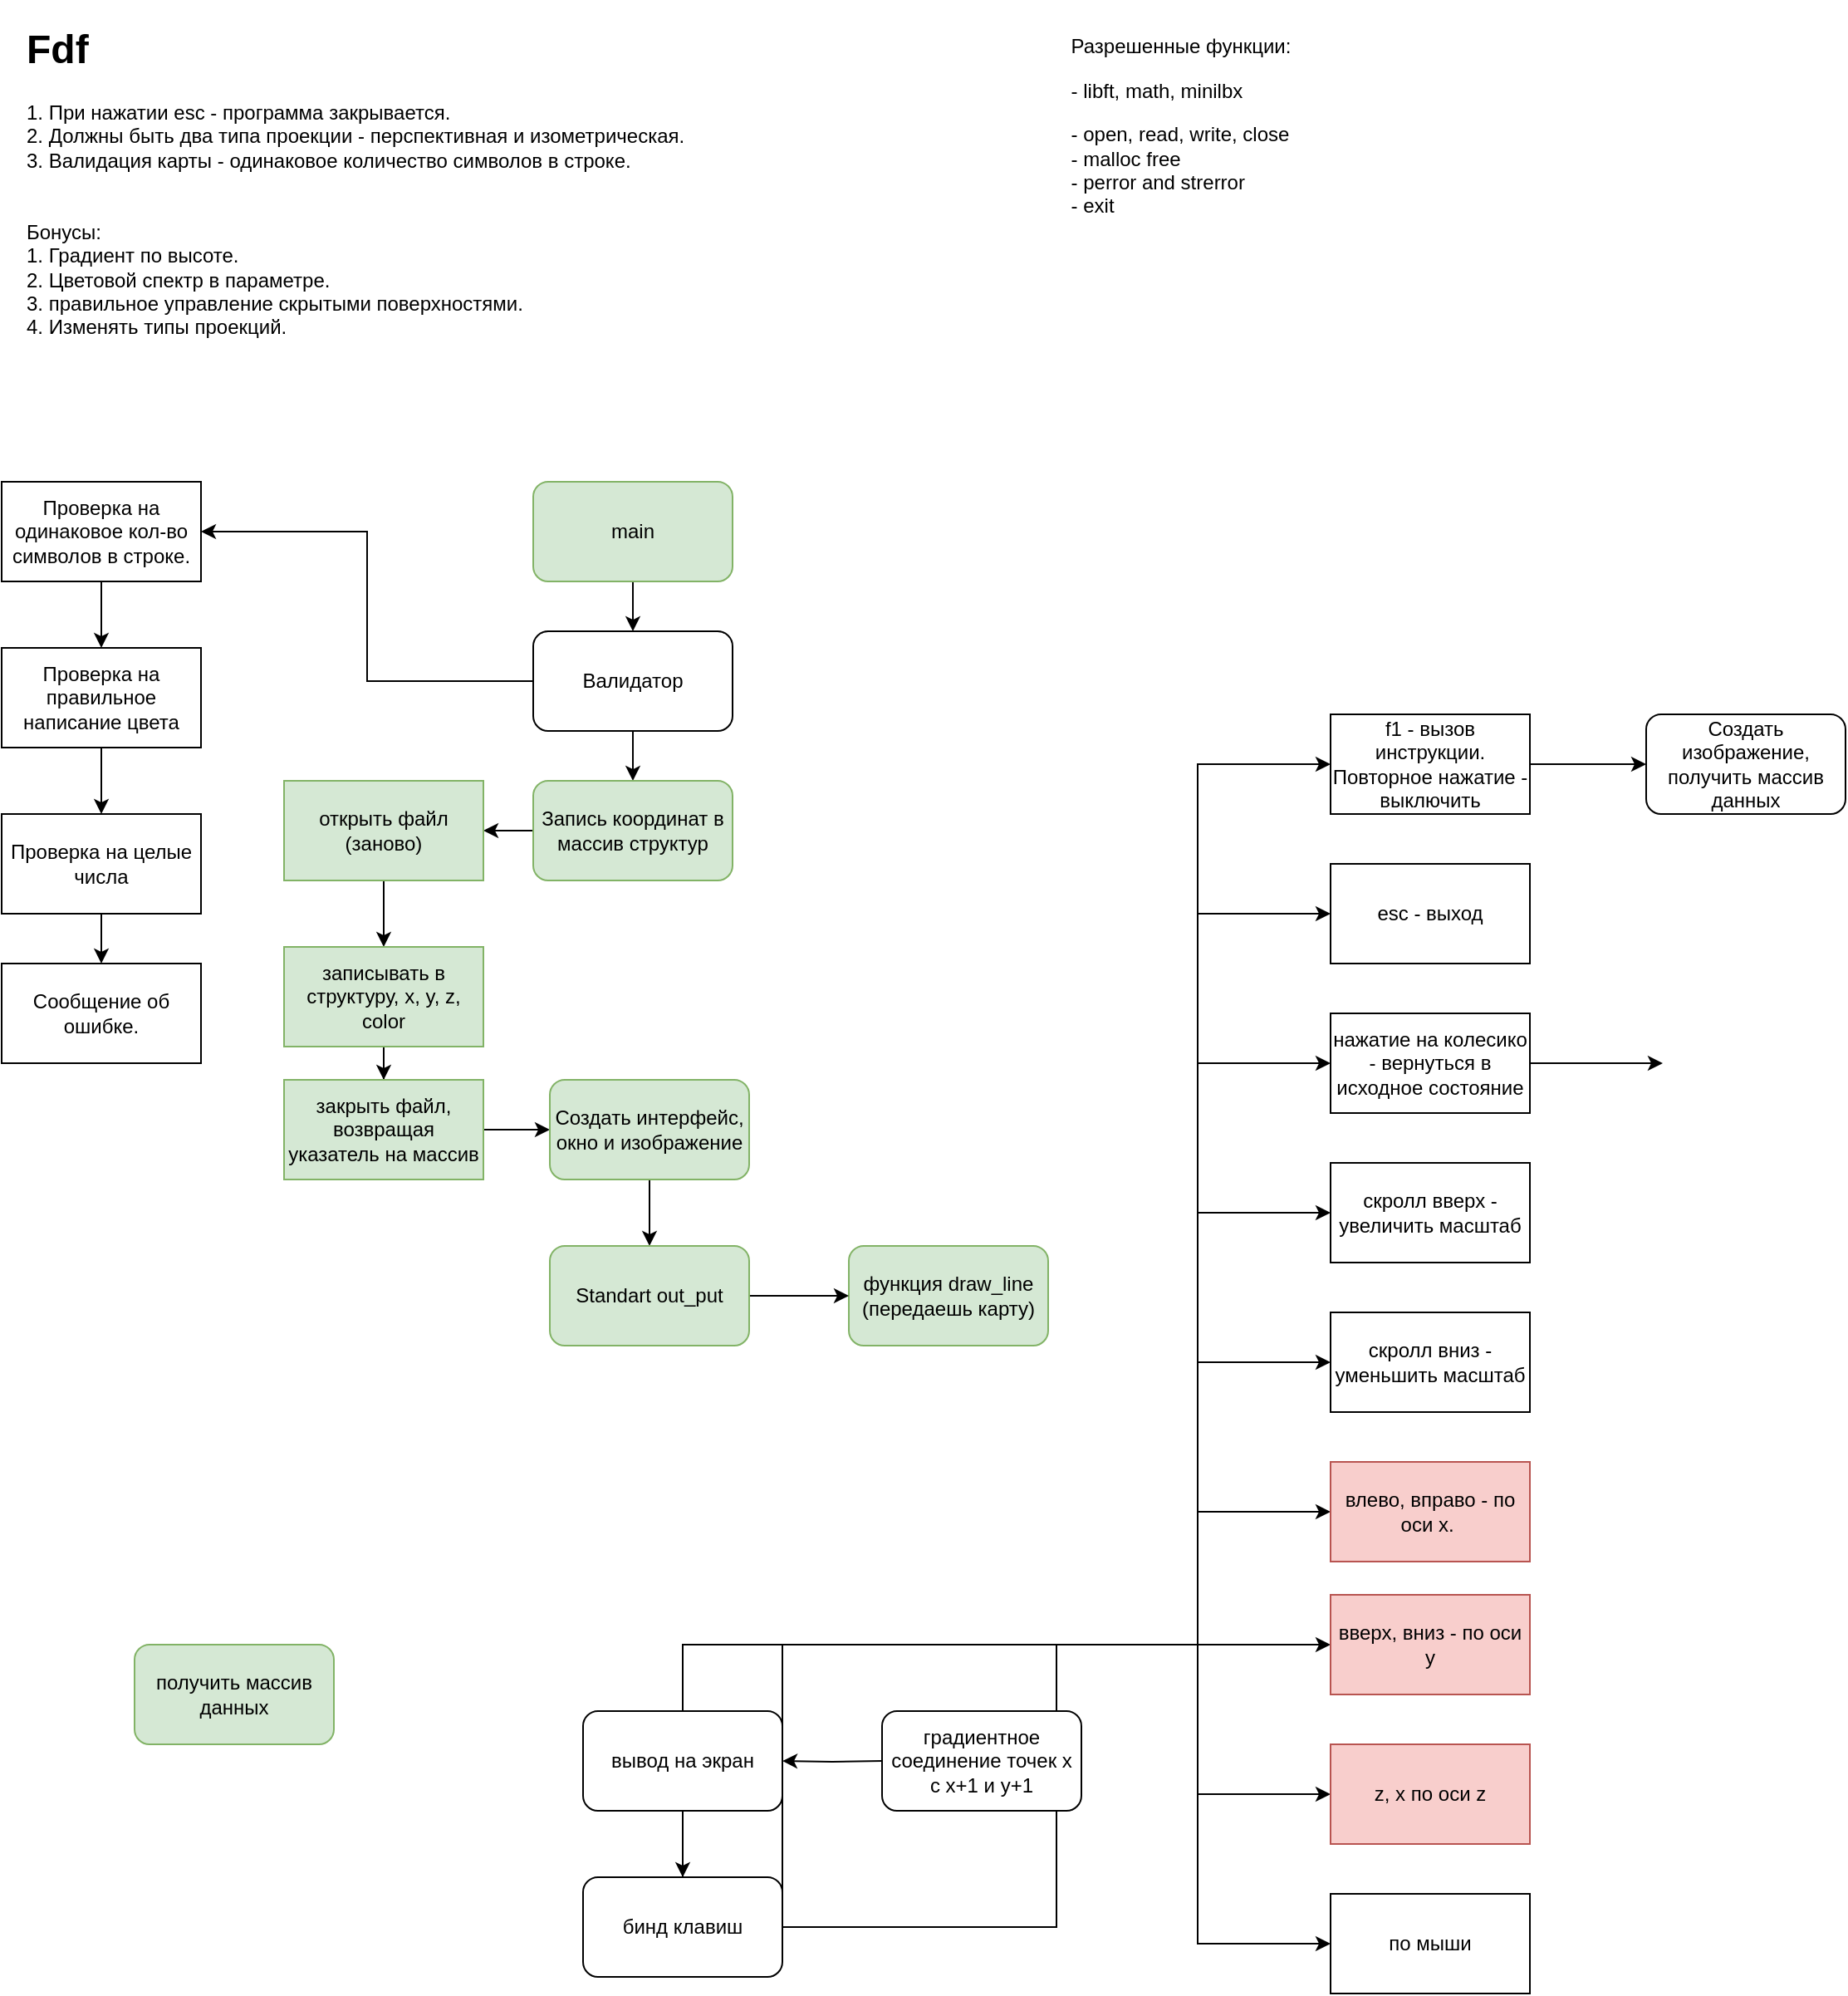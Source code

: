 <mxfile version="10.6.0" type="github"><diagram id="v42kx7biO2deFO37t8zv" name="Page-1"><mxGraphModel dx="1154" dy="1085" grid="1" gridSize="10" guides="1" tooltips="1" connect="1" arrows="1" fold="1" page="1" pageScale="1" pageWidth="850" pageHeight="1100" math="0" shadow="0"><root><mxCell id="0"/><mxCell id="1" parent="0"/><mxCell id="bMH6zzSPCmijD4IpLeof-1" value="&lt;h1&gt;Fdf&lt;/h1&gt;&lt;p&gt;&lt;/p&gt;1. При нажатии esc - программа закрывается.&lt;br&gt;2. Должны быть два типа проекции - перспективная и изометрическая.&lt;br&gt;3. Валидация карты - одинаковое количество символов в строке.&amp;nbsp;&lt;br&gt;&lt;br&gt;&lt;br&gt;Бонусы:&lt;br&gt;1. Градиент по высоте.&lt;br&gt;2. Цветовой спектр в параметре.&lt;br&gt;3. правильное управление скрытыми поверхностями.&amp;nbsp;&lt;br&gt;4. Изменять типы проекций.&lt;br&gt;&lt;br&gt;" style="text;html=1;strokeColor=none;fillColor=none;spacing=5;spacingTop=-20;whiteSpace=wrap;overflow=hidden;rounded=0;" parent="1" vertex="1"><mxGeometry x="40" y="20" width="620" height="210" as="geometry"/></mxCell><mxCell id="bMH6zzSPCmijD4IpLeof-2" value="&lt;p style=&quot;text-align: left&quot;&gt;Разрешенные функции:&lt;/p&gt;&lt;p style=&quot;text-align: left&quot;&gt;- libft, math, minilbx&lt;/p&gt;&lt;span&gt;&lt;div style=&quot;text-align: left&quot;&gt;&lt;span&gt;- open, read, write, close&lt;/span&gt;&lt;/div&gt;&lt;/span&gt;&lt;span&gt;&lt;div style=&quot;text-align: left&quot;&gt;&lt;span&gt;- malloc free&lt;/span&gt;&lt;/div&gt;&lt;/span&gt;&lt;span&gt;&lt;div style=&quot;text-align: left&quot;&gt;&lt;span&gt;- perror and strerror&lt;/span&gt;&lt;/div&gt;&lt;/span&gt;&lt;div style=&quot;text-align: left&quot;&gt;&lt;span&gt;- exit&lt;/span&gt;&lt;/div&gt;" style="text;html=1;strokeColor=none;fillColor=none;align=center;verticalAlign=middle;whiteSpace=wrap;rounded=0;" parent="1" vertex="1"><mxGeometry x="660" y="10" width="160" height="140" as="geometry"/></mxCell><mxCell id="bMH6zzSPCmijD4IpLeof-11" style="edgeStyle=orthogonalEdgeStyle;rounded=0;orthogonalLoop=1;jettySize=auto;html=1;entryX=0.5;entryY=0;entryDx=0;entryDy=0;" parent="1" source="bMH6zzSPCmijD4IpLeof-3" target="bMH6zzSPCmijD4IpLeof-4" edge="1"><mxGeometry relative="1" as="geometry"/></mxCell><mxCell id="bMH6zzSPCmijD4IpLeof-3" value="main" style="rounded=1;whiteSpace=wrap;html=1;fillColor=#d5e8d4;strokeColor=#82b366;" parent="1" vertex="1"><mxGeometry x="350" y="300" width="120" height="60" as="geometry"/></mxCell><mxCell id="bMH6zzSPCmijD4IpLeof-10" style="edgeStyle=orthogonalEdgeStyle;rounded=0;orthogonalLoop=1;jettySize=auto;html=1;entryX=1;entryY=0.5;entryDx=0;entryDy=0;" parent="1" source="bMH6zzSPCmijD4IpLeof-4" target="bMH6zzSPCmijD4IpLeof-5" edge="1"><mxGeometry relative="1" as="geometry"/></mxCell><mxCell id="C5nu7WACFBEaYVz-HuIm-1" style="edgeStyle=orthogonalEdgeStyle;rounded=0;orthogonalLoop=1;jettySize=auto;html=1;entryX=0.5;entryY=0;entryDx=0;entryDy=0;" parent="1" source="bMH6zzSPCmijD4IpLeof-4" target="bMH6zzSPCmijD4IpLeof-40" edge="1"><mxGeometry relative="1" as="geometry"/></mxCell><mxCell id="bMH6zzSPCmijD4IpLeof-4" value="Валидатор" style="rounded=1;whiteSpace=wrap;html=1;" parent="1" vertex="1"><mxGeometry x="350" y="390" width="120" height="60" as="geometry"/></mxCell><mxCell id="bMH6zzSPCmijD4IpLeof-9" style="edgeStyle=orthogonalEdgeStyle;rounded=0;orthogonalLoop=1;jettySize=auto;html=1;entryX=0.5;entryY=0;entryDx=0;entryDy=0;" parent="1" source="bMH6zzSPCmijD4IpLeof-5" target="bMH6zzSPCmijD4IpLeof-6" edge="1"><mxGeometry relative="1" as="geometry"/></mxCell><mxCell id="bMH6zzSPCmijD4IpLeof-5" value="Проверка на одинаковое кол-во символов в строке." style="rounded=0;whiteSpace=wrap;html=1;" parent="1" vertex="1"><mxGeometry x="30" y="300" width="120" height="60" as="geometry"/></mxCell><mxCell id="bMH6zzSPCmijD4IpLeof-8" style="edgeStyle=orthogonalEdgeStyle;rounded=0;orthogonalLoop=1;jettySize=auto;html=1;entryX=0.5;entryY=0;entryDx=0;entryDy=0;" parent="1" source="bMH6zzSPCmijD4IpLeof-6" target="bMH6zzSPCmijD4IpLeof-7" edge="1"><mxGeometry relative="1" as="geometry"/></mxCell><mxCell id="bMH6zzSPCmijD4IpLeof-6" value="Проверка на правильное написание цвета" style="rounded=0;whiteSpace=wrap;html=1;" parent="1" vertex="1"><mxGeometry x="30" y="400" width="120" height="60" as="geometry"/></mxCell><mxCell id="bMH6zzSPCmijD4IpLeof-48" style="edgeStyle=orthogonalEdgeStyle;rounded=0;orthogonalLoop=1;jettySize=auto;html=1;entryX=0.5;entryY=0;entryDx=0;entryDy=0;" parent="1" source="bMH6zzSPCmijD4IpLeof-7" target="bMH6zzSPCmijD4IpLeof-47" edge="1"><mxGeometry relative="1" as="geometry"/></mxCell><mxCell id="bMH6zzSPCmijD4IpLeof-7" value="Проверка на целые числа" style="rounded=0;whiteSpace=wrap;html=1;" parent="1" vertex="1"><mxGeometry x="30" y="500" width="120" height="60" as="geometry"/></mxCell><mxCell id="bMH6zzSPCmijD4IpLeof-28" style="edgeStyle=orthogonalEdgeStyle;rounded=0;orthogonalLoop=1;jettySize=auto;html=1;exitX=1;exitY=0.5;exitDx=0;exitDy=0;entryX=0;entryY=0.5;entryDx=0;entryDy=0;" parent="1" source="bMH6zzSPCmijD4IpLeof-12" target="bMH6zzSPCmijD4IpLeof-24" edge="1"><mxGeometry relative="1" as="geometry"><Array as="points"><mxPoint x="750" y="1000"/><mxPoint x="750" y="470"/></Array></mxGeometry></mxCell><mxCell id="bMH6zzSPCmijD4IpLeof-29" style="edgeStyle=orthogonalEdgeStyle;rounded=0;orthogonalLoop=1;jettySize=auto;html=1;entryX=0;entryY=0.5;entryDx=0;entryDy=0;" parent="1" source="bMH6zzSPCmijD4IpLeof-12" target="bMH6zzSPCmijD4IpLeof-14" edge="1"><mxGeometry relative="1" as="geometry"><Array as="points"><mxPoint x="750" y="1000"/><mxPoint x="750" y="560"/></Array></mxGeometry></mxCell><mxCell id="bMH6zzSPCmijD4IpLeof-30" style="edgeStyle=orthogonalEdgeStyle;rounded=0;orthogonalLoop=1;jettySize=auto;html=1;entryX=0;entryY=0.5;entryDx=0;entryDy=0;" parent="1" source="bMH6zzSPCmijD4IpLeof-12" target="bMH6zzSPCmijD4IpLeof-15" edge="1"><mxGeometry relative="1" as="geometry"><Array as="points"><mxPoint x="750" y="1000"/><mxPoint x="750" y="650"/></Array></mxGeometry></mxCell><mxCell id="bMH6zzSPCmijD4IpLeof-31" style="edgeStyle=orthogonalEdgeStyle;rounded=0;orthogonalLoop=1;jettySize=auto;html=1;entryX=0;entryY=0.5;entryDx=0;entryDy=0;" parent="1" source="bMH6zzSPCmijD4IpLeof-12" target="bMH6zzSPCmijD4IpLeof-18" edge="1"><mxGeometry relative="1" as="geometry"><Array as="points"><mxPoint x="750" y="1000"/><mxPoint x="750" y="740"/></Array></mxGeometry></mxCell><mxCell id="bMH6zzSPCmijD4IpLeof-32" style="edgeStyle=orthogonalEdgeStyle;rounded=0;orthogonalLoop=1;jettySize=auto;html=1;entryX=0;entryY=0.5;entryDx=0;entryDy=0;" parent="1" source="bMH6zzSPCmijD4IpLeof-12" target="bMH6zzSPCmijD4IpLeof-19" edge="1"><mxGeometry relative="1" as="geometry"><Array as="points"><mxPoint x="750" y="1000"/><mxPoint x="750" y="830"/></Array></mxGeometry></mxCell><mxCell id="bMH6zzSPCmijD4IpLeof-33" style="edgeStyle=orthogonalEdgeStyle;rounded=0;orthogonalLoop=1;jettySize=auto;html=1;entryX=0;entryY=0.5;entryDx=0;entryDy=0;" parent="1" source="bMH6zzSPCmijD4IpLeof-12" target="bMH6zzSPCmijD4IpLeof-20" edge="1"><mxGeometry relative="1" as="geometry"><Array as="points"><mxPoint x="750" y="1000"/><mxPoint x="750" y="920"/></Array></mxGeometry></mxCell><mxCell id="bMH6zzSPCmijD4IpLeof-34" style="edgeStyle=orthogonalEdgeStyle;rounded=0;orthogonalLoop=1;jettySize=auto;html=1;entryX=0;entryY=0.5;entryDx=0;entryDy=0;" parent="1" source="bMH6zzSPCmijD4IpLeof-12" target="bMH6zzSPCmijD4IpLeof-21" edge="1"><mxGeometry relative="1" as="geometry"/></mxCell><mxCell id="bMH6zzSPCmijD4IpLeof-35" style="edgeStyle=orthogonalEdgeStyle;rounded=0;orthogonalLoop=1;jettySize=auto;html=1;entryX=0;entryY=0.5;entryDx=0;entryDy=0;" parent="1" source="bMH6zzSPCmijD4IpLeof-12" target="bMH6zzSPCmijD4IpLeof-22" edge="1"><mxGeometry relative="1" as="geometry"><Array as="points"><mxPoint x="750" y="1000"/><mxPoint x="750" y="1090"/></Array></mxGeometry></mxCell><mxCell id="bMH6zzSPCmijD4IpLeof-67" style="edgeStyle=orthogonalEdgeStyle;rounded=0;orthogonalLoop=1;jettySize=auto;html=1;entryX=0;entryY=0.5;entryDx=0;entryDy=0;" parent="1" source="bMH6zzSPCmijD4IpLeof-12" target="bMH6zzSPCmijD4IpLeof-66" edge="1"><mxGeometry relative="1" as="geometry"><Array as="points"><mxPoint x="750" y="1000"/><mxPoint x="750" y="1180"/></Array></mxGeometry></mxCell><mxCell id="bMH6zzSPCmijD4IpLeof-12" value="бинд клавиш" style="rounded=1;whiteSpace=wrap;html=1;" parent="1" vertex="1"><mxGeometry x="380" y="1140" width="120" height="60" as="geometry"/></mxCell><mxCell id="bMH6zzSPCmijD4IpLeof-14" value="esc - выход" style="rounded=0;whiteSpace=wrap;html=1;" parent="1" vertex="1"><mxGeometry x="830" y="530" width="120" height="60" as="geometry"/></mxCell><mxCell id="bMH6zzSPCmijD4IpLeof-69" style="edgeStyle=orthogonalEdgeStyle;rounded=0;orthogonalLoop=1;jettySize=auto;html=1;entryX=0;entryY=0.5;entryDx=0;entryDy=0;" parent="1" source="bMH6zzSPCmijD4IpLeof-15" edge="1"><mxGeometry relative="1" as="geometry"><mxPoint x="1030" y="650" as="targetPoint"/></mxGeometry></mxCell><mxCell id="bMH6zzSPCmijD4IpLeof-15" value="нажатие на колесико - вернуться в исходное состояние" style="rounded=0;whiteSpace=wrap;html=1;" parent="1" vertex="1"><mxGeometry x="830" y="620" width="120" height="60" as="geometry"/></mxCell><mxCell id="bMH6zzSPCmijD4IpLeof-18" value="скролл вверх - увеличить масштаб" style="rounded=0;whiteSpace=wrap;html=1;" parent="1" vertex="1"><mxGeometry x="830" y="710" width="120" height="60" as="geometry"/></mxCell><mxCell id="bMH6zzSPCmijD4IpLeof-19" value="скролл вниз - уменьшить масштаб" style="rounded=0;whiteSpace=wrap;html=1;" parent="1" vertex="1"><mxGeometry x="830" y="800" width="120" height="60" as="geometry"/></mxCell><mxCell id="bMH6zzSPCmijD4IpLeof-20" value="влево, вправо - по оси x.&amp;nbsp;" style="rounded=0;whiteSpace=wrap;html=1;fillColor=#f8cecc;strokeColor=#b85450;" parent="1" vertex="1"><mxGeometry x="830" y="890" width="120" height="60" as="geometry"/></mxCell><mxCell id="bMH6zzSPCmijD4IpLeof-21" value="вверх, вниз - по оси y" style="rounded=0;whiteSpace=wrap;html=1;fillColor=#f8cecc;strokeColor=#b85450;" parent="1" vertex="1"><mxGeometry x="830" y="970" width="120" height="60" as="geometry"/></mxCell><mxCell id="bMH6zzSPCmijD4IpLeof-22" value="z, x по оси z" style="rounded=0;whiteSpace=wrap;html=1;fillColor=#f8cecc;strokeColor=#b85450;" parent="1" vertex="1"><mxGeometry x="830" y="1060" width="120" height="60" as="geometry"/></mxCell><mxCell id="bMH6zzSPCmijD4IpLeof-65" style="edgeStyle=orthogonalEdgeStyle;rounded=0;orthogonalLoop=1;jettySize=auto;html=1;entryX=0;entryY=0.5;entryDx=0;entryDy=0;" parent="1" source="bMH6zzSPCmijD4IpLeof-24" target="bMH6zzSPCmijD4IpLeof-64" edge="1"><mxGeometry relative="1" as="geometry"/></mxCell><mxCell id="bMH6zzSPCmijD4IpLeof-24" value="f1 - вызов инструкции.&lt;br&gt;Повторное нажатие - выключить&lt;br&gt;" style="rounded=0;whiteSpace=wrap;html=1;" parent="1" vertex="1"><mxGeometry x="830" y="440" width="120" height="60" as="geometry"/></mxCell><mxCell id="bMH6zzSPCmijD4IpLeof-44" style="edgeStyle=orthogonalEdgeStyle;rounded=0;orthogonalLoop=1;jettySize=auto;html=1;entryX=1;entryY=0.5;entryDx=0;entryDy=0;" parent="1" source="bMH6zzSPCmijD4IpLeof-40" target="bMH6zzSPCmijD4IpLeof-41" edge="1"><mxGeometry relative="1" as="geometry"/></mxCell><mxCell id="bMH6zzSPCmijD4IpLeof-40" value="Запись координат в массив структур" style="rounded=1;whiteSpace=wrap;html=1;fillColor=#d5e8d4;strokeColor=#82b366;" parent="1" vertex="1"><mxGeometry x="350" y="480" width="120" height="60" as="geometry"/></mxCell><mxCell id="bMH6zzSPCmijD4IpLeof-43" style="edgeStyle=orthogonalEdgeStyle;rounded=0;orthogonalLoop=1;jettySize=auto;html=1;entryX=0.5;entryY=0;entryDx=0;entryDy=0;" parent="1" source="bMH6zzSPCmijD4IpLeof-41" target="bMH6zzSPCmijD4IpLeof-42" edge="1"><mxGeometry relative="1" as="geometry"/></mxCell><mxCell id="bMH6zzSPCmijD4IpLeof-41" value="открыть файл (заново)" style="rounded=0;whiteSpace=wrap;html=1;fillColor=#d5e8d4;strokeColor=#82b366;" parent="1" vertex="1"><mxGeometry x="200" y="480" width="120" height="60" as="geometry"/></mxCell><mxCell id="bMH6zzSPCmijD4IpLeof-46" style="edgeStyle=orthogonalEdgeStyle;rounded=0;orthogonalLoop=1;jettySize=auto;html=1;entryX=0.5;entryY=0;entryDx=0;entryDy=0;" parent="1" source="bMH6zzSPCmijD4IpLeof-42" target="bMH6zzSPCmijD4IpLeof-45" edge="1"><mxGeometry relative="1" as="geometry"/></mxCell><mxCell id="bMH6zzSPCmijD4IpLeof-42" value="записывать в структуру, x, y, z, color" style="rounded=0;whiteSpace=wrap;html=1;fillColor=#d5e8d4;strokeColor=#82b366;" parent="1" vertex="1"><mxGeometry x="200" y="580" width="120" height="60" as="geometry"/></mxCell><mxCell id="N9a0NrOLH4zrbiMZ__Ai-2" style="edgeStyle=orthogonalEdgeStyle;rounded=0;orthogonalLoop=1;jettySize=auto;html=1;entryX=0;entryY=0.5;entryDx=0;entryDy=0;" parent="1" source="bMH6zzSPCmijD4IpLeof-45" target="N9a0NrOLH4zrbiMZ__Ai-1" edge="1"><mxGeometry relative="1" as="geometry"/></mxCell><mxCell id="bMH6zzSPCmijD4IpLeof-45" value="закрыть файл, возвращая указатель на массив" style="rounded=0;whiteSpace=wrap;html=1;fillColor=#d5e8d4;strokeColor=#82b366;" parent="1" vertex="1"><mxGeometry x="200" y="660" width="120" height="60" as="geometry"/></mxCell><mxCell id="bMH6zzSPCmijD4IpLeof-47" value="Сообщение об ошибке." style="rounded=0;whiteSpace=wrap;html=1;" parent="1" vertex="1"><mxGeometry x="30" y="590" width="120" height="60" as="geometry"/></mxCell><mxCell id="bMH6zzSPCmijD4IpLeof-52" value="функция draw_line (передаешь карту)" style="rounded=1;whiteSpace=wrap;html=1;fillColor=#d5e8d4;strokeColor=#82b366;" parent="1" vertex="1"><mxGeometry x="540" y="760" width="120" height="60" as="geometry"/></mxCell><mxCell id="bMH6zzSPCmijD4IpLeof-62" style="edgeStyle=orthogonalEdgeStyle;rounded=0;orthogonalLoop=1;jettySize=auto;html=1;entryX=1;entryY=0.5;entryDx=0;entryDy=0;" parent="1" target="bMH6zzSPCmijD4IpLeof-61" edge="1"><mxGeometry relative="1" as="geometry"><mxPoint x="560" y="1070" as="sourcePoint"/></mxGeometry></mxCell><mxCell id="bMH6zzSPCmijD4IpLeof-57" value="&lt;span&gt;получить массив данных&lt;/span&gt;" style="rounded=1;whiteSpace=wrap;html=1;fillColor=#d5e8d4;strokeColor=#82b366;" parent="1" vertex="1"><mxGeometry x="110" y="1000" width="120" height="60" as="geometry"/></mxCell><mxCell id="bMH6zzSPCmijD4IpLeof-63" style="edgeStyle=orthogonalEdgeStyle;rounded=0;orthogonalLoop=1;jettySize=auto;html=1;entryX=0.5;entryY=0;entryDx=0;entryDy=0;" parent="1" source="bMH6zzSPCmijD4IpLeof-61" target="bMH6zzSPCmijD4IpLeof-12" edge="1"><mxGeometry relative="1" as="geometry"/></mxCell><mxCell id="bMH6zzSPCmijD4IpLeof-61" value="вывод на экран" style="rounded=1;whiteSpace=wrap;html=1;" parent="1" vertex="1"><mxGeometry x="380" y="1040" width="120" height="60" as="geometry"/></mxCell><mxCell id="bMH6zzSPCmijD4IpLeof-64" value="&lt;span&gt;Создать изображение, получить массив данных&lt;/span&gt;" style="rounded=1;whiteSpace=wrap;html=1;" parent="1" vertex="1"><mxGeometry x="1020" y="440" width="120" height="60" as="geometry"/></mxCell><mxCell id="bMH6zzSPCmijD4IpLeof-66" value="по мыши" style="rounded=0;whiteSpace=wrap;html=1;" parent="1" vertex="1"><mxGeometry x="830" y="1150" width="120" height="60" as="geometry"/></mxCell><mxCell id="bMH6zzSPCmijD4IpLeof-75" value="&lt;span&gt;градиентное соединение точек x c x+1 и y+1&lt;/span&gt;" style="rounded=1;whiteSpace=wrap;html=1;" parent="1" vertex="1"><mxGeometry x="560" y="1040" width="120" height="60" as="geometry"/></mxCell><mxCell id="N9a0NrOLH4zrbiMZ__Ai-5" style="edgeStyle=orthogonalEdgeStyle;rounded=0;orthogonalLoop=1;jettySize=auto;html=1;entryX=0.5;entryY=0;entryDx=0;entryDy=0;" parent="1" source="N9a0NrOLH4zrbiMZ__Ai-1" target="N9a0NrOLH4zrbiMZ__Ai-4" edge="1"><mxGeometry relative="1" as="geometry"/></mxCell><mxCell id="N9a0NrOLH4zrbiMZ__Ai-1" value="Создать интерфейс, окно и изображение" style="rounded=1;whiteSpace=wrap;html=1;fillColor=#d5e8d4;strokeColor=#82b366;" parent="1" vertex="1"><mxGeometry x="360" y="660" width="120" height="60" as="geometry"/></mxCell><mxCell id="N9a0NrOLH4zrbiMZ__Ai-6" style="edgeStyle=orthogonalEdgeStyle;rounded=0;orthogonalLoop=1;jettySize=auto;html=1;entryX=0;entryY=0.5;entryDx=0;entryDy=0;" parent="1" source="N9a0NrOLH4zrbiMZ__Ai-4" target="bMH6zzSPCmijD4IpLeof-52" edge="1"><mxGeometry relative="1" as="geometry"/></mxCell><mxCell id="N9a0NrOLH4zrbiMZ__Ai-4" value="Standart out_put" style="rounded=1;whiteSpace=wrap;html=1;fillColor=#d5e8d4;strokeColor=#82b366;" parent="1" vertex="1"><mxGeometry x="360" y="760" width="120" height="60" as="geometry"/></mxCell></root></mxGraphModel></diagram></mxfile>